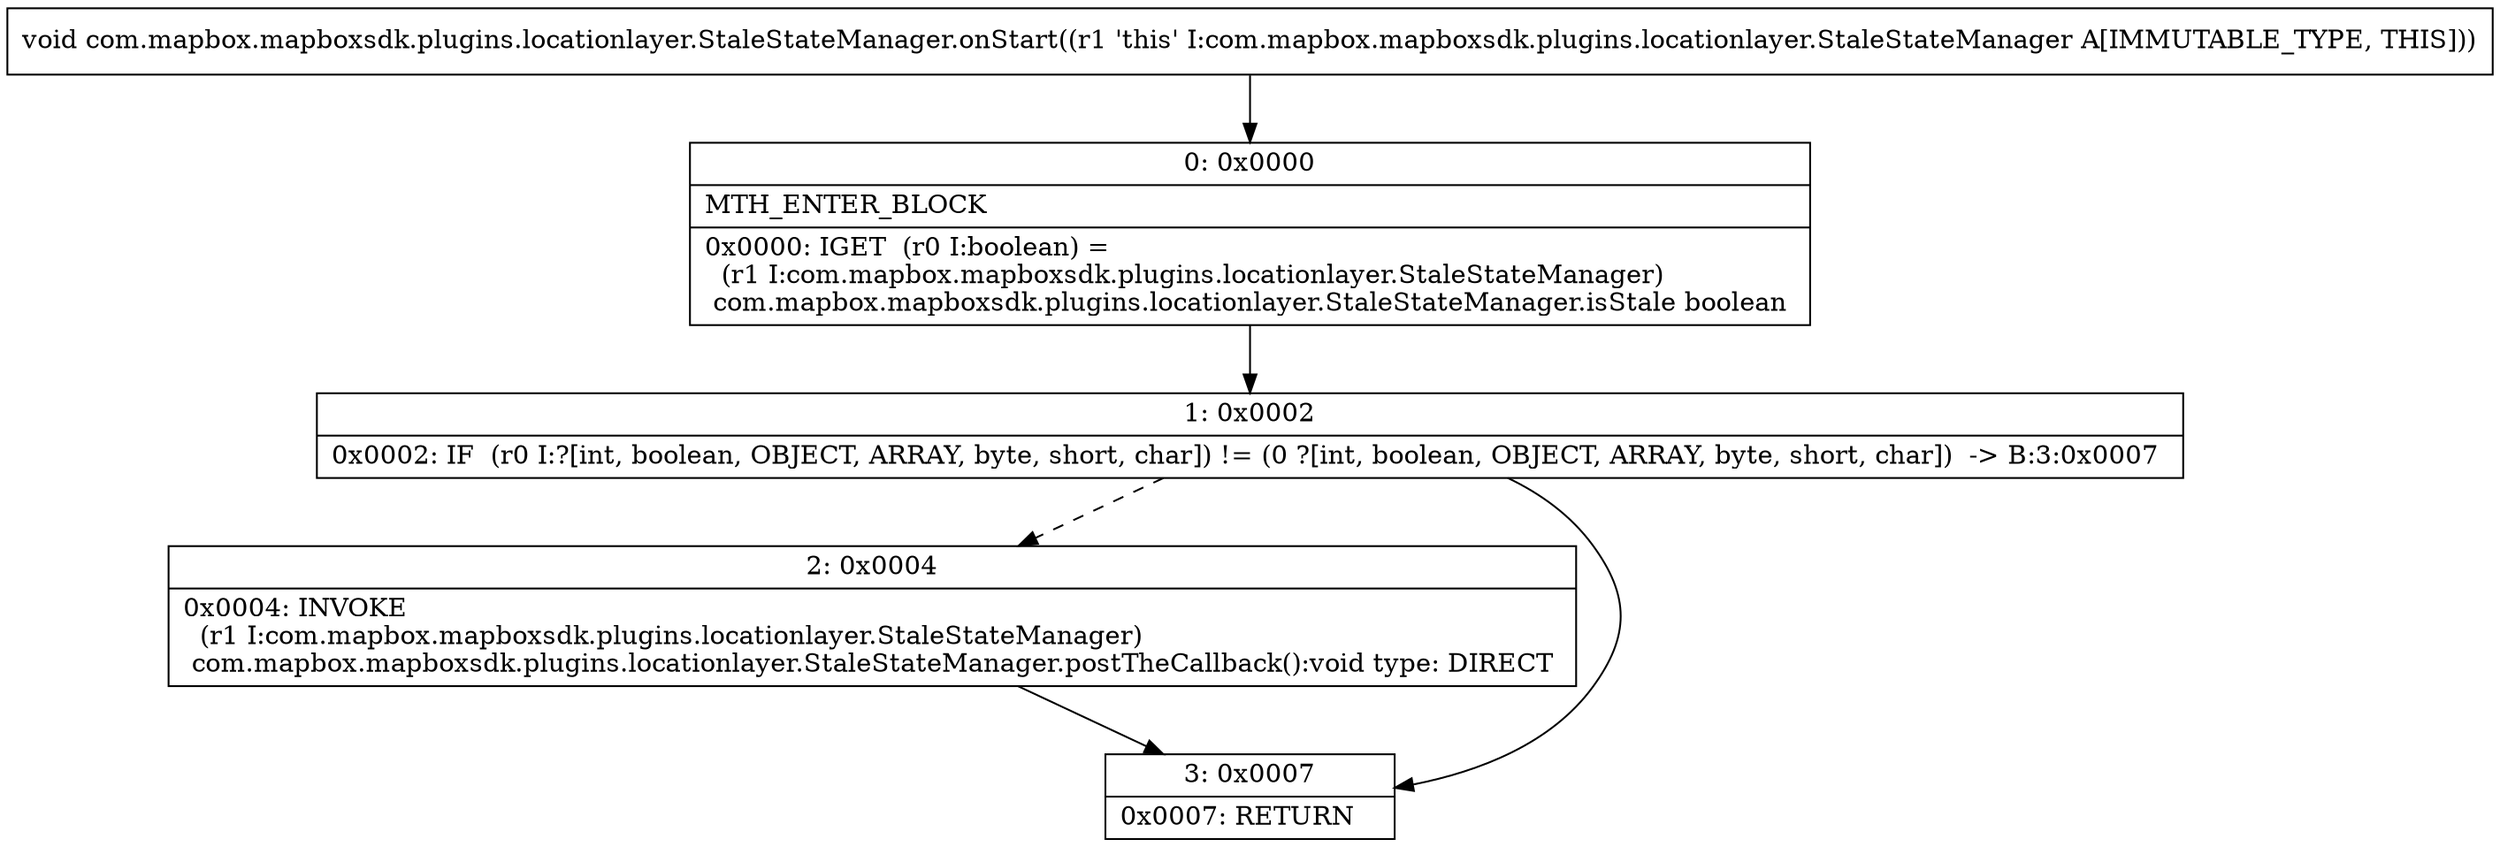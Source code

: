 digraph "CFG forcom.mapbox.mapboxsdk.plugins.locationlayer.StaleStateManager.onStart()V" {
Node_0 [shape=record,label="{0\:\ 0x0000|MTH_ENTER_BLOCK\l|0x0000: IGET  (r0 I:boolean) = \l  (r1 I:com.mapbox.mapboxsdk.plugins.locationlayer.StaleStateManager)\l com.mapbox.mapboxsdk.plugins.locationlayer.StaleStateManager.isStale boolean \l}"];
Node_1 [shape=record,label="{1\:\ 0x0002|0x0002: IF  (r0 I:?[int, boolean, OBJECT, ARRAY, byte, short, char]) != (0 ?[int, boolean, OBJECT, ARRAY, byte, short, char])  \-\> B:3:0x0007 \l}"];
Node_2 [shape=record,label="{2\:\ 0x0004|0x0004: INVOKE  \l  (r1 I:com.mapbox.mapboxsdk.plugins.locationlayer.StaleStateManager)\l com.mapbox.mapboxsdk.plugins.locationlayer.StaleStateManager.postTheCallback():void type: DIRECT \l}"];
Node_3 [shape=record,label="{3\:\ 0x0007|0x0007: RETURN   \l}"];
MethodNode[shape=record,label="{void com.mapbox.mapboxsdk.plugins.locationlayer.StaleStateManager.onStart((r1 'this' I:com.mapbox.mapboxsdk.plugins.locationlayer.StaleStateManager A[IMMUTABLE_TYPE, THIS])) }"];
MethodNode -> Node_0;
Node_0 -> Node_1;
Node_1 -> Node_2[style=dashed];
Node_1 -> Node_3;
Node_2 -> Node_3;
}

